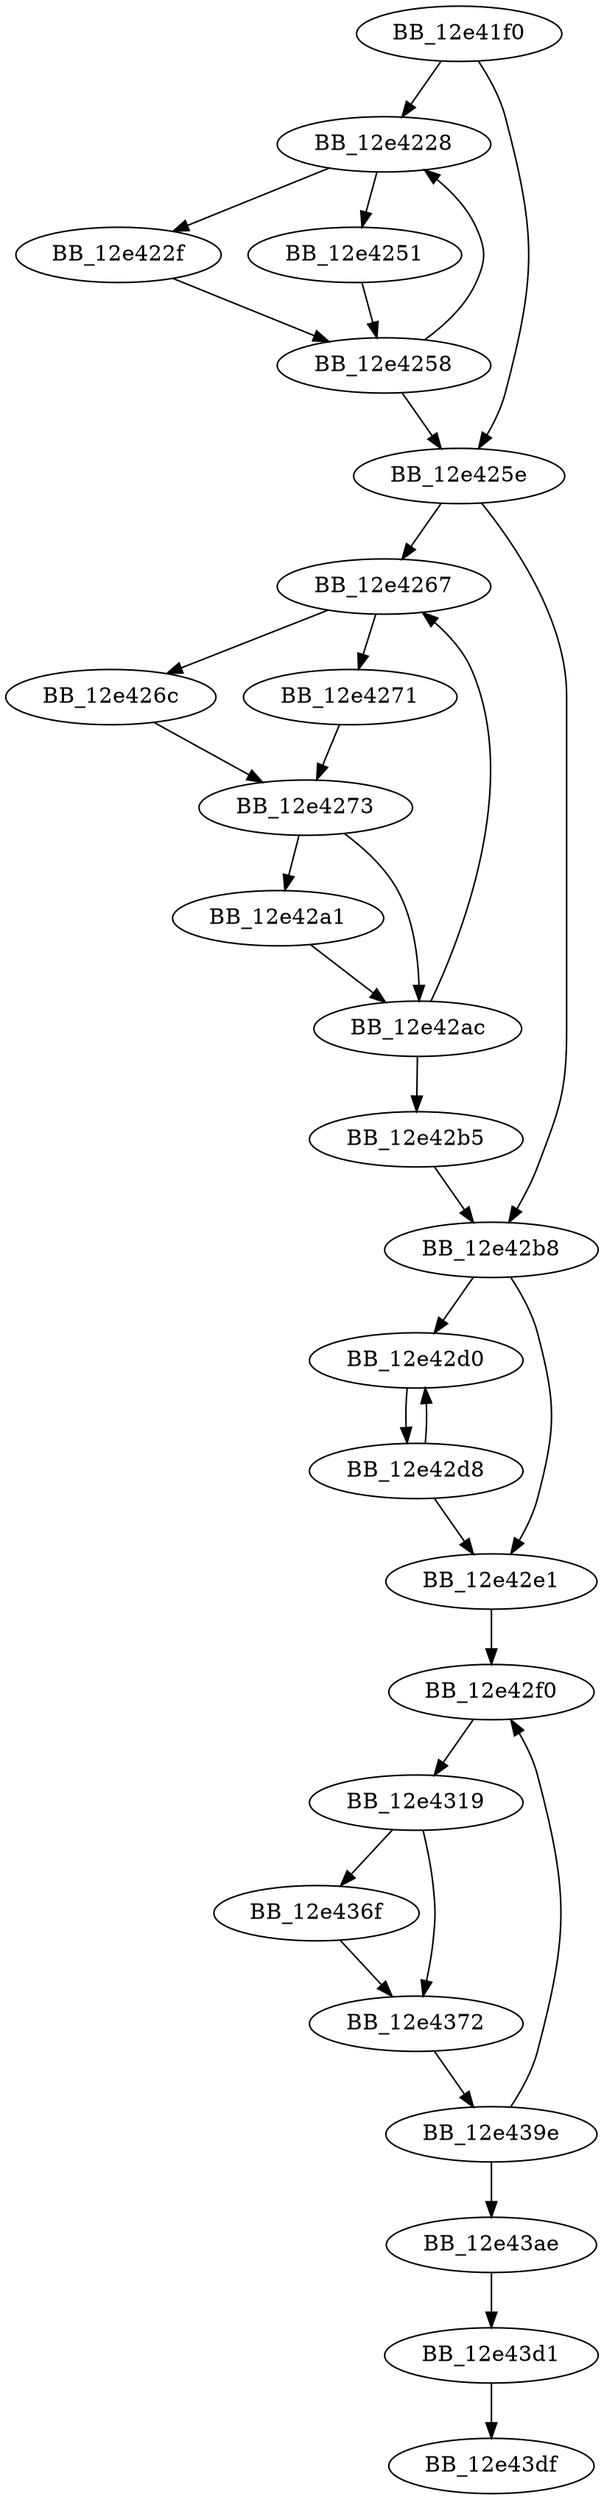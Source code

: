 DiGraph sub_12E41F0{
BB_12e41f0->BB_12e4228
BB_12e41f0->BB_12e425e
BB_12e4228->BB_12e422f
BB_12e4228->BB_12e4251
BB_12e422f->BB_12e4258
BB_12e4251->BB_12e4258
BB_12e4258->BB_12e4228
BB_12e4258->BB_12e425e
BB_12e425e->BB_12e4267
BB_12e425e->BB_12e42b8
BB_12e4267->BB_12e426c
BB_12e4267->BB_12e4271
BB_12e426c->BB_12e4273
BB_12e4271->BB_12e4273
BB_12e4273->BB_12e42a1
BB_12e4273->BB_12e42ac
BB_12e42a1->BB_12e42ac
BB_12e42ac->BB_12e4267
BB_12e42ac->BB_12e42b5
BB_12e42b5->BB_12e42b8
BB_12e42b8->BB_12e42d0
BB_12e42b8->BB_12e42e1
BB_12e42d0->BB_12e42d8
BB_12e42d8->BB_12e42d0
BB_12e42d8->BB_12e42e1
BB_12e42e1->BB_12e42f0
BB_12e42f0->BB_12e4319
BB_12e4319->BB_12e436f
BB_12e4319->BB_12e4372
BB_12e436f->BB_12e4372
BB_12e4372->BB_12e439e
BB_12e439e->BB_12e42f0
BB_12e439e->BB_12e43ae
BB_12e43ae->BB_12e43d1
BB_12e43d1->BB_12e43df
}
